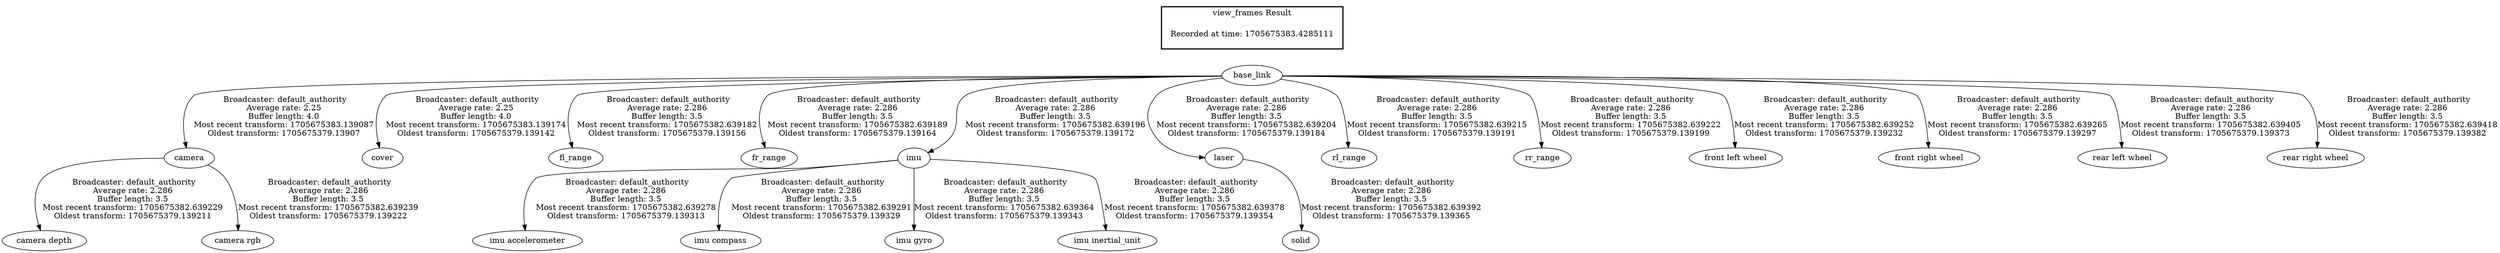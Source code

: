 digraph G {
"base_link" -> "camera"[label=" Broadcaster: default_authority\nAverage rate: 2.25\nBuffer length: 4.0\nMost recent transform: 1705675383.139087\nOldest transform: 1705675379.13907\n"];
"base_link" -> "cover"[label=" Broadcaster: default_authority\nAverage rate: 2.25\nBuffer length: 4.0\nMost recent transform: 1705675383.139174\nOldest transform: 1705675379.139142\n"];
"base_link" -> "fl_range"[label=" Broadcaster: default_authority\nAverage rate: 2.286\nBuffer length: 3.5\nMost recent transform: 1705675382.639182\nOldest transform: 1705675379.139156\n"];
"base_link" -> "fr_range"[label=" Broadcaster: default_authority\nAverage rate: 2.286\nBuffer length: 3.5\nMost recent transform: 1705675382.639189\nOldest transform: 1705675379.139164\n"];
"base_link" -> "imu"[label=" Broadcaster: default_authority\nAverage rate: 2.286\nBuffer length: 3.5\nMost recent transform: 1705675382.639196\nOldest transform: 1705675379.139172\n"];
"base_link" -> "laser"[label=" Broadcaster: default_authority\nAverage rate: 2.286\nBuffer length: 3.5\nMost recent transform: 1705675382.639204\nOldest transform: 1705675379.139184\n"];
"base_link" -> "rl_range"[label=" Broadcaster: default_authority\nAverage rate: 2.286\nBuffer length: 3.5\nMost recent transform: 1705675382.639215\nOldest transform: 1705675379.139191\n"];
"base_link" -> "rr_range"[label=" Broadcaster: default_authority\nAverage rate: 2.286\nBuffer length: 3.5\nMost recent transform: 1705675382.639222\nOldest transform: 1705675379.139199\n"];
"camera" -> "camera depth"[label=" Broadcaster: default_authority\nAverage rate: 2.286\nBuffer length: 3.5\nMost recent transform: 1705675382.639229\nOldest transform: 1705675379.139211\n"];
"camera" -> "camera rgb"[label=" Broadcaster: default_authority\nAverage rate: 2.286\nBuffer length: 3.5\nMost recent transform: 1705675382.639239\nOldest transform: 1705675379.139222\n"];
"base_link" -> "front left wheel"[label=" Broadcaster: default_authority\nAverage rate: 2.286\nBuffer length: 3.5\nMost recent transform: 1705675382.639252\nOldest transform: 1705675379.139232\n"];
"base_link" -> "front right wheel"[label=" Broadcaster: default_authority\nAverage rate: 2.286\nBuffer length: 3.5\nMost recent transform: 1705675382.639265\nOldest transform: 1705675379.139297\n"];
"imu" -> "imu accelerometer"[label=" Broadcaster: default_authority\nAverage rate: 2.286\nBuffer length: 3.5\nMost recent transform: 1705675382.639278\nOldest transform: 1705675379.139313\n"];
"imu" -> "imu compass"[label=" Broadcaster: default_authority\nAverage rate: 2.286\nBuffer length: 3.5\nMost recent transform: 1705675382.639291\nOldest transform: 1705675379.139329\n"];
"imu" -> "imu gyro"[label=" Broadcaster: default_authority\nAverage rate: 2.286\nBuffer length: 3.5\nMost recent transform: 1705675382.639364\nOldest transform: 1705675379.139343\n"];
"imu" -> "imu inertial_unit"[label=" Broadcaster: default_authority\nAverage rate: 2.286\nBuffer length: 3.5\nMost recent transform: 1705675382.639378\nOldest transform: 1705675379.139354\n"];
"laser" -> "solid"[label=" Broadcaster: default_authority\nAverage rate: 2.286\nBuffer length: 3.5\nMost recent transform: 1705675382.639392\nOldest transform: 1705675379.139365\n"];
"base_link" -> "rear left wheel"[label=" Broadcaster: default_authority\nAverage rate: 2.286\nBuffer length: 3.5\nMost recent transform: 1705675382.639405\nOldest transform: 1705675379.139373\n"];
"base_link" -> "rear right wheel"[label=" Broadcaster: default_authority\nAverage rate: 2.286\nBuffer length: 3.5\nMost recent transform: 1705675382.639418\nOldest transform: 1705675379.139382\n"];
edge [style=invis];
 subgraph cluster_legend { style=bold; color=black; label ="view_frames Result";
"Recorded at time: 1705675383.4285111"[ shape=plaintext ] ;
}->"base_link";
}